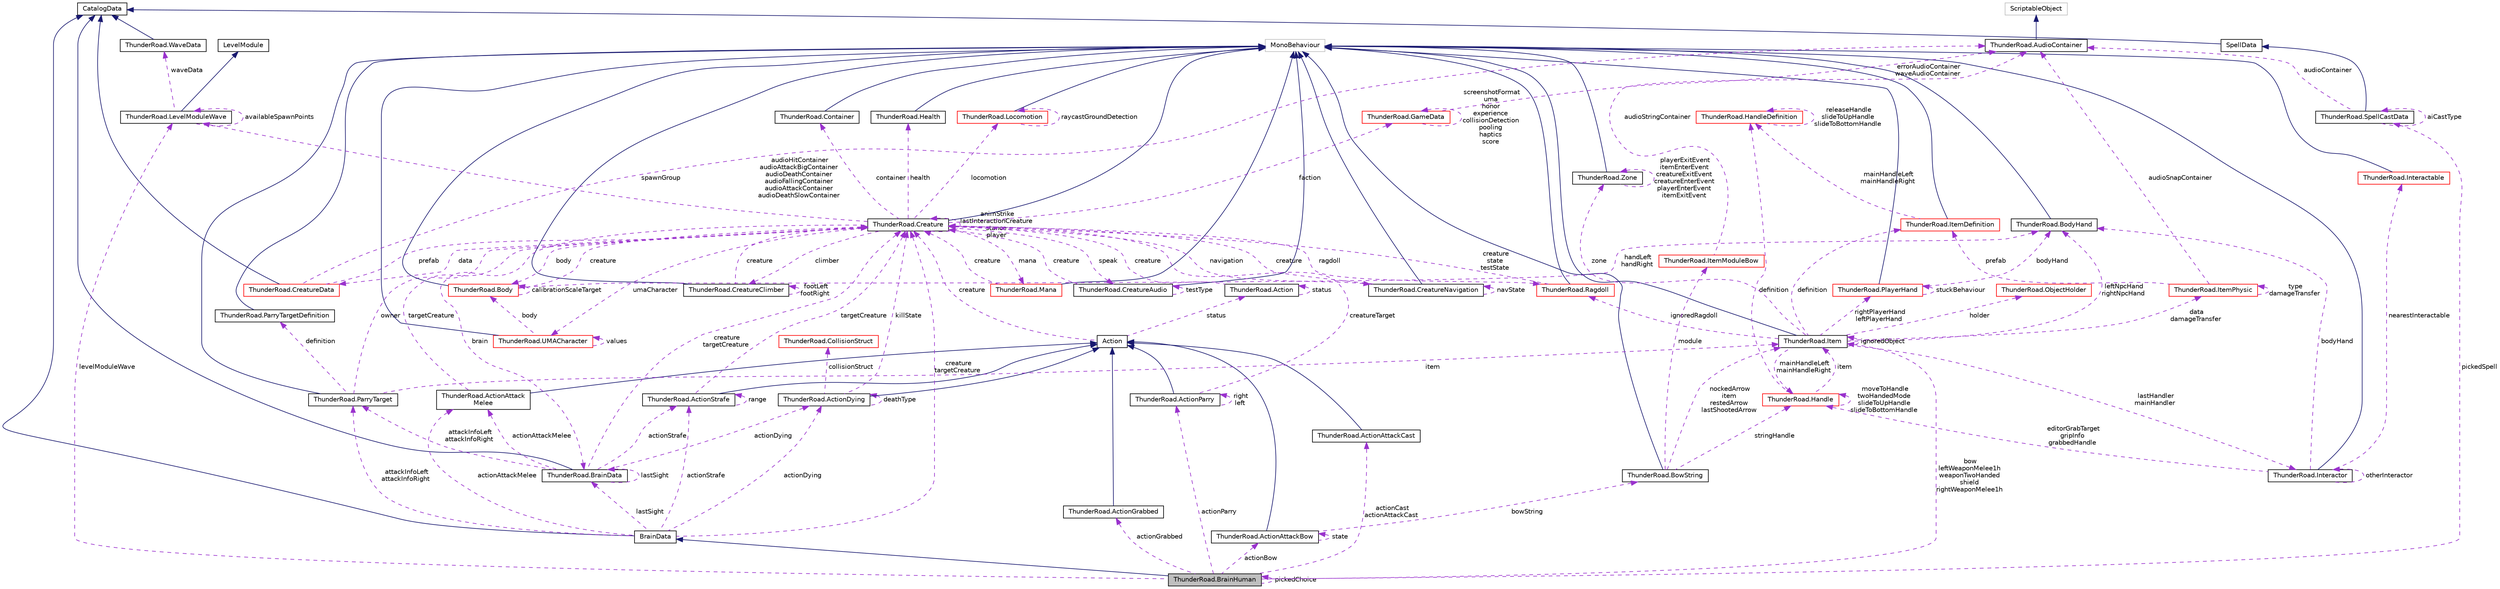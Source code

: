 digraph "ThunderRoad.BrainHuman"
{
 // LATEX_PDF_SIZE
  edge [fontname="Helvetica",fontsize="10",labelfontname="Helvetica",labelfontsize="10"];
  node [fontname="Helvetica",fontsize="10",shape=record];
  Node1 [label="ThunderRoad.BrainHuman",height=0.2,width=0.4,color="black", fillcolor="grey75", style="filled", fontcolor="black",tooltip="Class BrainHuman. Implements the ThunderRoad.BrainData"];
  Node2 -> Node1 [dir="back",color="midnightblue",fontsize="10",style="solid",fontname="Helvetica"];
  Node2 [label="BrainData",height=0.2,width=0.4,color="black", fillcolor="white", style="filled",URL="$class_thunder_road_1_1_brain_data.html",tooltip="Class BrainData. Implements the ThunderRoad.CatalogData"];
  Node3 -> Node2 [dir="back",color="midnightblue",fontsize="10",style="solid",fontname="Helvetica"];
  Node3 [label="CatalogData",height=0.2,width=0.4,color="black", fillcolor="white", style="filled",URL="$class_thunder_road_1_1_catalog_data.html",tooltip="Class CatalogData."];
  Node4 -> Node2 [dir="back",color="darkorchid3",fontsize="10",style="dashed",label=" actionDying" ,fontname="Helvetica"];
  Node4 [label="ThunderRoad.ActionDying",height=0.2,width=0.4,color="black", fillcolor="white", style="filled",URL="$class_thunder_road_1_1_action_dying.html",tooltip="Class ActionDying. Implements the ThunderRoad.Action"];
  Node5 -> Node4 [dir="back",color="midnightblue",fontsize="10",style="solid",fontname="Helvetica"];
  Node5 [label="Action",height=0.2,width=0.4,color="black", fillcolor="white", style="filled",URL="$class_thunder_road_1_1_action.html",tooltip="Class Action."];
  Node6 -> Node5 [dir="back",color="darkorchid3",fontsize="10",style="dashed",label=" creature" ,fontname="Helvetica"];
  Node6 [label="ThunderRoad.Creature",height=0.2,width=0.4,color="black", fillcolor="white", style="filled",URL="$class_thunder_road_1_1_creature.html",tooltip="Class Creature. Implements the UnityEngine.MonoBehaviour"];
  Node7 -> Node6 [dir="back",color="midnightblue",fontsize="10",style="solid",fontname="Helvetica"];
  Node7 [label="MonoBehaviour",height=0.2,width=0.4,color="grey75", fillcolor="white", style="filled",tooltip=" "];
  Node8 -> Node6 [dir="back",color="darkorchid3",fontsize="10",style="dashed",label=" climber" ,fontname="Helvetica"];
  Node8 [label="ThunderRoad.CreatureClimber",height=0.2,width=0.4,color="black", fillcolor="white", style="filled",URL="$class_thunder_road_1_1_creature_climber.html",tooltip="Class CreatureClimber. Implements the UnityEngine.MonoBehaviour"];
  Node7 -> Node8 [dir="back",color="midnightblue",fontsize="10",style="solid",fontname="Helvetica"];
  Node8 -> Node8 [dir="back",color="darkorchid3",fontsize="10",style="dashed",label=" footLeft\nfootRight" ,fontname="Helvetica"];
  Node6 -> Node8 [dir="back",color="darkorchid3",fontsize="10",style="dashed",label=" creature" ,fontname="Helvetica"];
  Node9 -> Node6 [dir="back",color="darkorchid3",fontsize="10",style="dashed",label=" health" ,fontname="Helvetica"];
  Node9 [label="ThunderRoad.Health",height=0.2,width=0.4,color="black", fillcolor="white", style="filled",URL="$class_thunder_road_1_1_health.html",tooltip="Class Health. Implements the UnityEngine.MonoBehaviour"];
  Node7 -> Node9 [dir="back",color="midnightblue",fontsize="10",style="solid",fontname="Helvetica"];
  Node10 -> Node6 [dir="back",color="darkorchid3",fontsize="10",style="dashed",label=" faction" ,fontname="Helvetica"];
  Node10 [label="ThunderRoad.GameData",height=0.2,width=0.4,color="red", fillcolor="white", style="filled",URL="$class_thunder_road_1_1_game_data.html",tooltip="Class GameData."];
  Node10 -> Node10 [dir="back",color="darkorchid3",fontsize="10",style="dashed",label=" screenshotFormat\numa\nhonor\nexperience\ncollisionDetection\npooling\nhaptics\nscore" ,fontname="Helvetica"];
  Node13 -> Node10 [dir="back",color="darkorchid3",fontsize="10",style="dashed",label=" errorAudioContainer\nwaveAudioContainer" ,fontname="Helvetica"];
  Node13 [label="ThunderRoad.AudioContainer",height=0.2,width=0.4,color="black", fillcolor="white", style="filled",URL="$class_thunder_road_1_1_audio_container.html",tooltip="Class AudioContainer. Implements the UnityEngine.ScriptableObject"];
  Node14 -> Node13 [dir="back",color="midnightblue",fontsize="10",style="solid",fontname="Helvetica"];
  Node14 [label="ScriptableObject",height=0.2,width=0.4,color="grey75", fillcolor="white", style="filled",tooltip=" "];
  Node15 -> Node6 [dir="back",color="darkorchid3",fontsize="10",style="dashed",label=" spawnGroup" ,fontname="Helvetica"];
  Node15 [label="ThunderRoad.LevelModuleWave",height=0.2,width=0.4,color="black", fillcolor="white", style="filled",URL="$class_thunder_road_1_1_level_module_wave.html",tooltip="Class LevelModuleWave. Implements the ThunderRoad.LevelModule"];
  Node16 -> Node15 [dir="back",color="midnightblue",fontsize="10",style="solid",fontname="Helvetica"];
  Node16 [label="LevelModule",height=0.2,width=0.4,color="black", fillcolor="white", style="filled",URL="$class_thunder_road_1_1_level_module.html",tooltip="Class LevelModule."];
  Node15 -> Node15 [dir="back",color="darkorchid3",fontsize="10",style="dashed",label=" availableSpawnPoints" ,fontname="Helvetica"];
  Node17 -> Node15 [dir="back",color="darkorchid3",fontsize="10",style="dashed",label=" waveData" ,fontname="Helvetica"];
  Node17 [label="ThunderRoad.WaveData",height=0.2,width=0.4,color="black", fillcolor="white", style="filled",URL="$class_thunder_road_1_1_wave_data.html",tooltip="Class WaveData. Implements the ThunderRoad.CatalogData"];
  Node3 -> Node17 [dir="back",color="midnightblue",fontsize="10",style="solid",fontname="Helvetica"];
  Node18 -> Node6 [dir="back",color="darkorchid3",fontsize="10",style="dashed",label=" data" ,fontname="Helvetica"];
  Node18 [label="ThunderRoad.CreatureData",height=0.2,width=0.4,color="red", fillcolor="white", style="filled",URL="$class_thunder_road_1_1_creature_data.html",tooltip="Class CreatureData. Implements the ThunderRoad.CatalogData"];
  Node3 -> Node18 [dir="back",color="midnightblue",fontsize="10",style="solid",fontname="Helvetica"];
  Node13 -> Node18 [dir="back",color="darkorchid3",fontsize="10",style="dashed",label=" audioHitContainer\naudioAttackBigContainer\naudioDeathContainer\naudioFallingContainer\naudioAttackContainer\naudioDeathSlowContainer" ,fontname="Helvetica"];
  Node6 -> Node18 [dir="back",color="darkorchid3",fontsize="10",style="dashed",label=" prefab" ,fontname="Helvetica"];
  Node23 -> Node6 [dir="back",color="darkorchid3",fontsize="10",style="dashed",label=" locomotion" ,fontname="Helvetica"];
  Node23 [label="ThunderRoad.Locomotion",height=0.2,width=0.4,color="red", fillcolor="white", style="filled",URL="$class_thunder_road_1_1_locomotion.html",tooltip="Class Locomotion. Implements the UnityEngine.MonoBehaviour"];
  Node7 -> Node23 [dir="back",color="midnightblue",fontsize="10",style="solid",fontname="Helvetica"];
  Node23 -> Node23 [dir="back",color="darkorchid3",fontsize="10",style="dashed",label=" raycastGroundDetection" ,fontname="Helvetica"];
  Node52 -> Node6 [dir="back",color="darkorchid3",fontsize="10",style="dashed",label=" ragdoll" ,fontname="Helvetica"];
  Node52 [label="ThunderRoad.Ragdoll",height=0.2,width=0.4,color="red", fillcolor="white", style="filled",URL="$class_thunder_road_1_1_ragdoll.html",tooltip="Class Ragdoll. Implements the UnityEngine.MonoBehaviour"];
  Node7 -> Node52 [dir="back",color="midnightblue",fontsize="10",style="solid",fontname="Helvetica"];
  Node6 -> Node52 [dir="back",color="darkorchid3",fontsize="10",style="dashed",label=" creature\nstate\ntestState" ,fontname="Helvetica"];
  Node81 -> Node6 [dir="back",color="darkorchid3",fontsize="10",style="dashed",label=" body" ,fontname="Helvetica"];
  Node81 [label="ThunderRoad.Body",height=0.2,width=0.4,color="red", fillcolor="white", style="filled",URL="$class_thunder_road_1_1_body.html",tooltip="Class Body. Implements the UnityEngine.MonoBehaviour"];
  Node7 -> Node81 [dir="back",color="midnightblue",fontsize="10",style="solid",fontname="Helvetica"];
  Node81 -> Node81 [dir="back",color="darkorchid3",fontsize="10",style="dashed",label=" calibrationScaleTarget" ,fontname="Helvetica"];
  Node6 -> Node81 [dir="back",color="darkorchid3",fontsize="10",style="dashed",label=" creature" ,fontname="Helvetica"];
  Node48 -> Node81 [dir="back",color="darkorchid3",fontsize="10",style="dashed",label=" handLeft\nhandRight" ,fontname="Helvetica"];
  Node48 [label="ThunderRoad.BodyHand",height=0.2,width=0.4,color="black", fillcolor="white", style="filled",URL="$class_thunder_road_1_1_body_hand.html",tooltip="Class BodyHand. Implements the UnityEngine.MonoBehaviour"];
  Node7 -> Node48 [dir="back",color="midnightblue",fontsize="10",style="solid",fontname="Helvetica"];
  Node85 -> Node6 [dir="back",color="darkorchid3",fontsize="10",style="dashed",label=" speak" ,fontname="Helvetica"];
  Node85 [label="ThunderRoad.CreatureAudio",height=0.2,width=0.4,color="black", fillcolor="white", style="filled",URL="$class_thunder_road_1_1_creature_audio.html",tooltip="Class CreatureAudio. Implements the UnityEngine.MonoBehaviour"];
  Node7 -> Node85 [dir="back",color="midnightblue",fontsize="10",style="solid",fontname="Helvetica"];
  Node85 -> Node85 [dir="back",color="darkorchid3",fontsize="10",style="dashed",label=" testType" ,fontname="Helvetica"];
  Node6 -> Node85 [dir="back",color="darkorchid3",fontsize="10",style="dashed",label=" creature" ,fontname="Helvetica"];
  Node6 -> Node6 [dir="back",color="darkorchid3",fontsize="10",style="dashed",label=" animStrike\nlastInteractionCreature\nstance\nplayer" ,fontname="Helvetica"];
  Node45 -> Node6 [dir="back",color="darkorchid3",fontsize="10",style="dashed",label=" mana" ,fontname="Helvetica"];
  Node45 [label="ThunderRoad.Mana",height=0.2,width=0.4,color="red", fillcolor="white", style="filled",URL="$class_thunder_road_1_1_mana.html",tooltip="Class Mana. Implements the UnityEngine.MonoBehaviour"];
  Node7 -> Node45 [dir="back",color="midnightblue",fontsize="10",style="solid",fontname="Helvetica"];
  Node6 -> Node45 [dir="back",color="darkorchid3",fontsize="10",style="dashed",label=" creature" ,fontname="Helvetica"];
  Node86 -> Node6 [dir="back",color="darkorchid3",fontsize="10",style="dashed",label=" umaCharacter" ,fontname="Helvetica"];
  Node86 [label="ThunderRoad.UMACharacter",height=0.2,width=0.4,color="red", fillcolor="white", style="filled",URL="$class_thunder_road_1_1_u_m_a_character.html",tooltip="Class UMACharacter. Implements the UnityEngine.MonoBehaviour"];
  Node7 -> Node86 [dir="back",color="midnightblue",fontsize="10",style="solid",fontname="Helvetica"];
  Node81 -> Node86 [dir="back",color="darkorchid3",fontsize="10",style="dashed",label=" body" ,fontname="Helvetica"];
  Node86 -> Node86 [dir="back",color="darkorchid3",fontsize="10",style="dashed",label=" values" ,fontname="Helvetica"];
  Node87 -> Node6 [dir="back",color="darkorchid3",fontsize="10",style="dashed",label=" container" ,fontname="Helvetica"];
  Node87 [label="ThunderRoad.Container",height=0.2,width=0.4,color="black", fillcolor="white", style="filled",URL="$class_thunder_road_1_1_container.html",tooltip="Class Container. Implements the UnityEngine.MonoBehaviour"];
  Node7 -> Node87 [dir="back",color="midnightblue",fontsize="10",style="solid",fontname="Helvetica"];
  Node88 -> Node6 [dir="back",color="darkorchid3",fontsize="10",style="dashed",label=" brain" ,fontname="Helvetica"];
  Node88 [label="ThunderRoad.BrainData",height=0.2,width=0.4,color="black", fillcolor="white", style="filled",URL="$class_thunder_road_1_1_brain_data.html",tooltip="Class BrainData. Implements the ThunderRoad.CatalogData"];
  Node3 -> Node88 [dir="back",color="midnightblue",fontsize="10",style="solid",fontname="Helvetica"];
  Node4 -> Node88 [dir="back",color="darkorchid3",fontsize="10",style="dashed",label=" actionDying" ,fontname="Helvetica"];
  Node89 -> Node88 [dir="back",color="darkorchid3",fontsize="10",style="dashed",label=" attackInfoLeft\nattackInfoRight" ,fontname="Helvetica"];
  Node89 [label="ThunderRoad.ParryTarget",height=0.2,width=0.4,color="black", fillcolor="white", style="filled",URL="$class_thunder_road_1_1_parry_target.html",tooltip="Class ParryTarget. Implements the UnityEngine.MonoBehaviour"];
  Node7 -> Node89 [dir="back",color="midnightblue",fontsize="10",style="solid",fontname="Helvetica"];
  Node90 -> Node89 [dir="back",color="darkorchid3",fontsize="10",style="dashed",label=" definition" ,fontname="Helvetica"];
  Node90 [label="ThunderRoad.ParryTargetDefinition",height=0.2,width=0.4,color="black", fillcolor="white", style="filled",URL="$class_thunder_road_1_1_parry_target_definition.html",tooltip="Class ParryTargetDefinition. Implements the UnityEngine.MonoBehaviour"];
  Node7 -> Node90 [dir="back",color="midnightblue",fontsize="10",style="solid",fontname="Helvetica"];
  Node6 -> Node89 [dir="back",color="darkorchid3",fontsize="10",style="dashed",label=" owner" ,fontname="Helvetica"];
  Node26 -> Node89 [dir="back",color="darkorchid3",fontsize="10",style="dashed",label=" item" ,fontname="Helvetica"];
  Node26 [label="ThunderRoad.Item",height=0.2,width=0.4,color="black", fillcolor="white", style="filled",URL="$class_thunder_road_1_1_item.html",tooltip="Class Item. Implements the UnityEngine.MonoBehaviour"];
  Node7 -> Node26 [dir="back",color="midnightblue",fontsize="10",style="solid",fontname="Helvetica"];
  Node27 -> Node26 [dir="back",color="darkorchid3",fontsize="10",style="dashed",label=" lastHandler\nmainHandler" ,fontname="Helvetica"];
  Node27 [label="ThunderRoad.Interactor",height=0.2,width=0.4,color="black", fillcolor="white", style="filled",URL="$class_thunder_road_1_1_interactor.html",tooltip="Class Interactor. Implements the UnityEngine.MonoBehaviour"];
  Node7 -> Node27 [dir="back",color="midnightblue",fontsize="10",style="solid",fontname="Helvetica"];
  Node27 -> Node27 [dir="back",color="darkorchid3",fontsize="10",style="dashed",label=" otherInteractor" ,fontname="Helvetica"];
  Node28 -> Node27 [dir="back",color="darkorchid3",fontsize="10",style="dashed",label=" editorGrabTarget\ngripInfo\ngrabbedHandle" ,fontname="Helvetica"];
  Node28 [label="ThunderRoad.Handle",height=0.2,width=0.4,color="red", fillcolor="white", style="filled",URL="$class_thunder_road_1_1_handle.html",tooltip="Class Handle. Implements the ThunderRoad.Interactable"];
  Node35 -> Node28 [dir="back",color="darkorchid3",fontsize="10",style="dashed",label=" definition" ,fontname="Helvetica"];
  Node35 [label="ThunderRoad.HandleDefinition",height=0.2,width=0.4,color="red", fillcolor="white", style="filled",URL="$class_thunder_road_1_1_handle_definition.html",tooltip="Class HandleDefinition. Implements the ThunderRoad.InteractableDefinition"];
  Node35 -> Node35 [dir="back",color="darkorchid3",fontsize="10",style="dashed",label=" releaseHandle\nslideToUpHandle\nslideToBottomHandle" ,fontname="Helvetica"];
  Node28 -> Node28 [dir="back",color="darkorchid3",fontsize="10",style="dashed",label=" moveToHandle\ntwoHandedMode\nslideToUpHandle\nslideToBottomHandle" ,fontname="Helvetica"];
  Node26 -> Node28 [dir="back",color="darkorchid3",fontsize="10",style="dashed",label=" item" ,fontname="Helvetica"];
  Node49 -> Node27 [dir="back",color="darkorchid3",fontsize="10",style="dashed",label=" nearestInteractable" ,fontname="Helvetica"];
  Node49 [label="ThunderRoad.Interactable",height=0.2,width=0.4,color="red", fillcolor="white", style="filled",URL="$class_thunder_road_1_1_interactable.html",tooltip="Class Interactable. Implements the UnityEngine.MonoBehaviour"];
  Node7 -> Node49 [dir="back",color="midnightblue",fontsize="10",style="solid",fontname="Helvetica"];
  Node48 -> Node27 [dir="back",color="darkorchid3",fontsize="10",style="dashed",label=" bodyHand" ,fontname="Helvetica"];
  Node50 -> Node26 [dir="back",color="darkorchid3",fontsize="10",style="dashed",label=" definition" ,fontname="Helvetica"];
  Node50 [label="ThunderRoad.ItemDefinition",height=0.2,width=0.4,color="red", fillcolor="white", style="filled",URL="$class_thunder_road_1_1_item_definition.html",tooltip="Class ItemDefinition. Implements the UnityEngine.MonoBehaviour"];
  Node7 -> Node50 [dir="back",color="midnightblue",fontsize="10",style="solid",fontname="Helvetica"];
  Node35 -> Node50 [dir="back",color="darkorchid3",fontsize="10",style="dashed",label=" mainHandleLeft\nmainHandleRight" ,fontname="Helvetica"];
  Node52 -> Node26 [dir="back",color="darkorchid3",fontsize="10",style="dashed",label=" ignoredRagdoll" ,fontname="Helvetica"];
  Node67 -> Node26 [dir="back",color="darkorchid3",fontsize="10",style="dashed",label=" data\ndamageTransfer" ,fontname="Helvetica"];
  Node67 [label="ThunderRoad.ItemPhysic",height=0.2,width=0.4,color="red", fillcolor="white", style="filled",URL="$class_thunder_road_1_1_item_physic.html",tooltip="Class ItemPhysic. Implements the ThunderRoad.ItemData"];
  Node50 -> Node67 [dir="back",color="darkorchid3",fontsize="10",style="dashed",label=" prefab" ,fontname="Helvetica"];
  Node13 -> Node67 [dir="back",color="darkorchid3",fontsize="10",style="dashed",label=" audioSnapContainer" ,fontname="Helvetica"];
  Node67 -> Node67 [dir="back",color="darkorchid3",fontsize="10",style="dashed",label=" type\ndamageTransfer" ,fontname="Helvetica"];
  Node71 -> Node26 [dir="back",color="darkorchid3",fontsize="10",style="dashed",label=" holder" ,fontname="Helvetica"];
  Node71 [label="ThunderRoad.ObjectHolder",height=0.2,width=0.4,color="red", fillcolor="white", style="filled",URL="$class_thunder_road_1_1_object_holder.html",tooltip="Class ObjectHolder. Implements the ThunderRoad.Interactable"];
  Node28 -> Node26 [dir="back",color="darkorchid3",fontsize="10",style="dashed",label=" mainHandleLeft\nmainHandleRight" ,fontname="Helvetica"];
  Node26 -> Node26 [dir="back",color="darkorchid3",fontsize="10",style="dashed",label=" ignoredObject" ,fontname="Helvetica"];
  Node72 -> Node26 [dir="back",color="darkorchid3",fontsize="10",style="dashed",label=" zone" ,fontname="Helvetica"];
  Node72 [label="ThunderRoad.Zone",height=0.2,width=0.4,color="black", fillcolor="white", style="filled",URL="$class_thunder_road_1_1_zone.html",tooltip="Class Zone. Implements the UnityEngine.MonoBehaviour"];
  Node7 -> Node72 [dir="back",color="midnightblue",fontsize="10",style="solid",fontname="Helvetica"];
  Node72 -> Node72 [dir="back",color="darkorchid3",fontsize="10",style="dashed",label=" playerExitEvent\nitemEnterEvent\ncreatureExitEvent\ncreatureEnterEvent\nplayerEnterEvent\nitemExitEvent" ,fontname="Helvetica"];
  Node48 -> Node26 [dir="back",color="darkorchid3",fontsize="10",style="dashed",label=" leftNpcHand\nrightNpcHand" ,fontname="Helvetica"];
  Node73 -> Node26 [dir="back",color="darkorchid3",fontsize="10",style="dashed",label=" rightPlayerHand\nleftPlayerHand" ,fontname="Helvetica"];
  Node73 [label="ThunderRoad.PlayerHand",height=0.2,width=0.4,color="red", fillcolor="white", style="filled",URL="$class_thunder_road_1_1_player_hand.html",tooltip="Class PlayerHand. Implements the UnityEngine.MonoBehaviour"];
  Node7 -> Node73 [dir="back",color="midnightblue",fontsize="10",style="solid",fontname="Helvetica"];
  Node48 -> Node73 [dir="back",color="darkorchid3",fontsize="10",style="dashed",label=" bodyHand" ,fontname="Helvetica"];
  Node73 -> Node73 [dir="back",color="darkorchid3",fontsize="10",style="dashed",label=" stuckBehaviour" ,fontname="Helvetica"];
  Node91 -> Node88 [dir="back",color="darkorchid3",fontsize="10",style="dashed",label=" actionAttackMelee" ,fontname="Helvetica"];
  Node91 [label="ThunderRoad.ActionAttack\lMelee",height=0.2,width=0.4,color="black", fillcolor="white", style="filled",URL="$class_thunder_road_1_1_action_attack_melee.html",tooltip="Class ActionAttackMelee. Implements the ThunderRoad.Action"];
  Node5 -> Node91 [dir="back",color="midnightblue",fontsize="10",style="solid",fontname="Helvetica"];
  Node6 -> Node91 [dir="back",color="darkorchid3",fontsize="10",style="dashed",label=" targetCreature" ,fontname="Helvetica"];
  Node6 -> Node88 [dir="back",color="darkorchid3",fontsize="10",style="dashed",label=" creature\ntargetCreature" ,fontname="Helvetica"];
  Node88 -> Node88 [dir="back",color="darkorchid3",fontsize="10",style="dashed",label=" lastSight" ,fontname="Helvetica"];
  Node92 -> Node88 [dir="back",color="darkorchid3",fontsize="10",style="dashed",label=" actionStrafe" ,fontname="Helvetica"];
  Node92 [label="ThunderRoad.ActionStrafe",height=0.2,width=0.4,color="black", fillcolor="white", style="filled",URL="$class_thunder_road_1_1_action_strafe.html",tooltip="Class ActionStrafe. Implements the ThunderRoad.Action"];
  Node5 -> Node92 [dir="back",color="midnightblue",fontsize="10",style="solid",fontname="Helvetica"];
  Node6 -> Node92 [dir="back",color="darkorchid3",fontsize="10",style="dashed",label=" targetCreature" ,fontname="Helvetica"];
  Node92 -> Node92 [dir="back",color="darkorchid3",fontsize="10",style="dashed",label=" range" ,fontname="Helvetica"];
  Node93 -> Node6 [dir="back",color="darkorchid3",fontsize="10",style="dashed",label=" navigation" ,fontname="Helvetica"];
  Node93 [label="ThunderRoad.CreatureNavigation",height=0.2,width=0.4,color="black", fillcolor="white", style="filled",URL="$class_thunder_road_1_1_creature_navigation.html",tooltip="Class CreatureNavigation. Implements the UnityEngine.MonoBehaviour"];
  Node7 -> Node93 [dir="back",color="midnightblue",fontsize="10",style="solid",fontname="Helvetica"];
  Node6 -> Node93 [dir="back",color="darkorchid3",fontsize="10",style="dashed",label=" creature" ,fontname="Helvetica"];
  Node93 -> Node93 [dir="back",color="darkorchid3",fontsize="10",style="dashed",label=" navState" ,fontname="Helvetica"];
  Node94 -> Node5 [dir="back",color="darkorchid3",fontsize="10",style="dashed",label=" status" ,fontname="Helvetica"];
  Node94 [label="ThunderRoad.Action",height=0.2,width=0.4,color="black", fillcolor="white", style="filled",URL="$class_thunder_road_1_1_action.html",tooltip="Class Action."];
  Node6 -> Node94 [dir="back",color="darkorchid3",fontsize="10",style="dashed",label=" creature" ,fontname="Helvetica"];
  Node94 -> Node94 [dir="back",color="darkorchid3",fontsize="10",style="dashed",label=" status" ,fontname="Helvetica"];
  Node4 -> Node4 [dir="back",color="darkorchid3",fontsize="10",style="dashed",label=" deathType" ,fontname="Helvetica"];
  Node55 -> Node4 [dir="back",color="darkorchid3",fontsize="10",style="dashed",label=" collisionStruct" ,fontname="Helvetica"];
  Node55 [label="ThunderRoad.CollisionStruct",height=0.2,width=0.4,color="red", fillcolor="white", style="filled",URL="$struct_thunder_road_1_1_collision_struct.html",tooltip="Struct CollisionStruct"];
  Node6 -> Node4 [dir="back",color="darkorchid3",fontsize="10",style="dashed",label=" killState" ,fontname="Helvetica"];
  Node89 -> Node2 [dir="back",color="darkorchid3",fontsize="10",style="dashed",label=" attackInfoLeft\nattackInfoRight" ,fontname="Helvetica"];
  Node91 -> Node2 [dir="back",color="darkorchid3",fontsize="10",style="dashed",label=" actionAttackMelee" ,fontname="Helvetica"];
  Node6 -> Node2 [dir="back",color="darkorchid3",fontsize="10",style="dashed",label=" creature\ntargetCreature" ,fontname="Helvetica"];
  Node88 -> Node2 [dir="back",color="darkorchid3",fontsize="10",style="dashed",label=" lastSight" ,fontname="Helvetica"];
  Node92 -> Node2 [dir="back",color="darkorchid3",fontsize="10",style="dashed",label=" actionStrafe" ,fontname="Helvetica"];
  Node15 -> Node1 [dir="back",color="darkorchid3",fontsize="10",style="dashed",label=" levelModuleWave" ,fontname="Helvetica"];
  Node95 -> Node1 [dir="back",color="darkorchid3",fontsize="10",style="dashed",label=" actionBow" ,fontname="Helvetica"];
  Node95 [label="ThunderRoad.ActionAttackBow",height=0.2,width=0.4,color="black", fillcolor="white", style="filled",URL="$class_thunder_road_1_1_action_attack_bow.html",tooltip="Class ActionAttackBow. Implements the ThunderRoad.Action"];
  Node5 -> Node95 [dir="back",color="midnightblue",fontsize="10",style="solid",fontname="Helvetica"];
  Node95 -> Node95 [dir="back",color="darkorchid3",fontsize="10",style="dashed",label=" state" ,fontname="Helvetica"];
  Node96 -> Node95 [dir="back",color="darkorchid3",fontsize="10",style="dashed",label=" bowString" ,fontname="Helvetica"];
  Node96 [label="ThunderRoad.BowString",height=0.2,width=0.4,color="black", fillcolor="white", style="filled",URL="$class_thunder_road_1_1_bow_string.html",tooltip="Class BowString. Implements the UnityEngine.MonoBehaviour"];
  Node7 -> Node96 [dir="back",color="midnightblue",fontsize="10",style="solid",fontname="Helvetica"];
  Node97 -> Node96 [dir="back",color="darkorchid3",fontsize="10",style="dashed",label=" module" ,fontname="Helvetica"];
  Node97 [label="ThunderRoad.ItemModuleBow",height=0.2,width=0.4,color="red", fillcolor="white", style="filled",URL="$class_thunder_road_1_1_item_module_bow.html",tooltip="Class ItemModuleBow. Implements the ThunderRoad.ItemModule"];
  Node13 -> Node97 [dir="back",color="darkorchid3",fontsize="10",style="dashed",label=" audioStringContainer" ,fontname="Helvetica"];
  Node28 -> Node96 [dir="back",color="darkorchid3",fontsize="10",style="dashed",label=" stringHandle" ,fontname="Helvetica"];
  Node26 -> Node96 [dir="back",color="darkorchid3",fontsize="10",style="dashed",label=" nockedArrow\nitem\nrestedArrow\nlastShootedArrow" ,fontname="Helvetica"];
  Node98 -> Node1 [dir="back",color="darkorchid3",fontsize="10",style="dashed",label=" actionCast\nactionAttackCast" ,fontname="Helvetica"];
  Node98 [label="ThunderRoad.ActionAttackCast",height=0.2,width=0.4,color="black", fillcolor="white", style="filled",URL="$class_thunder_road_1_1_action_attack_cast.html",tooltip="Class ActionAttackCast. Implements the ThunderRoad.Action"];
  Node5 -> Node98 [dir="back",color="midnightblue",fontsize="10",style="solid",fontname="Helvetica"];
  Node44 -> Node1 [dir="back",color="darkorchid3",fontsize="10",style="dashed",label=" pickedSpell" ,fontname="Helvetica"];
  Node44 [label="ThunderRoad.SpellCastData",height=0.2,width=0.4,color="black", fillcolor="white", style="filled",URL="$class_thunder_road_1_1_spell_cast_data.html",tooltip="Class SpellCastData. Implements the ThunderRoad.SpellData"];
  Node42 -> Node44 [dir="back",color="midnightblue",fontsize="10",style="solid",fontname="Helvetica"];
  Node42 [label="SpellData",height=0.2,width=0.4,color="black", fillcolor="white", style="filled",URL="$class_thunder_road_1_1_spell_data.html",tooltip="Class SpellData. Implements the ThunderRoad.CatalogData"];
  Node3 -> Node42 [dir="back",color="midnightblue",fontsize="10",style="solid",fontname="Helvetica"];
  Node13 -> Node44 [dir="back",color="darkorchid3",fontsize="10",style="dashed",label=" audioContainer" ,fontname="Helvetica"];
  Node44 -> Node44 [dir="back",color="darkorchid3",fontsize="10",style="dashed",label=" aiCastType" ,fontname="Helvetica"];
  Node1 -> Node1 [dir="back",color="darkorchid3",fontsize="10",style="dashed",label=" pickedChoice" ,fontname="Helvetica"];
  Node26 -> Node1 [dir="back",color="darkorchid3",fontsize="10",style="dashed",label=" bow\nleftWeaponMelee1h\nweaponTwoHanded\nshield\nrightWeaponMelee1h" ,fontname="Helvetica"];
  Node99 -> Node1 [dir="back",color="darkorchid3",fontsize="10",style="dashed",label=" actionGrabbed" ,fontname="Helvetica"];
  Node99 [label="ThunderRoad.ActionGrabbed",height=0.2,width=0.4,color="black", fillcolor="white", style="filled",URL="$class_thunder_road_1_1_action_grabbed.html",tooltip="Class ActionGrabbed. Implements the ThunderRoad.Action"];
  Node5 -> Node99 [dir="back",color="midnightblue",fontsize="10",style="solid",fontname="Helvetica"];
  Node100 -> Node1 [dir="back",color="darkorchid3",fontsize="10",style="dashed",label=" actionParry" ,fontname="Helvetica"];
  Node100 [label="ThunderRoad.ActionParry",height=0.2,width=0.4,color="black", fillcolor="white", style="filled",URL="$class_thunder_road_1_1_action_parry.html",tooltip="Class ActionParry. Implements the ThunderRoad.Action"];
  Node5 -> Node100 [dir="back",color="midnightblue",fontsize="10",style="solid",fontname="Helvetica"];
  Node6 -> Node100 [dir="back",color="darkorchid3",fontsize="10",style="dashed",label=" creatureTarget" ,fontname="Helvetica"];
  Node100 -> Node100 [dir="back",color="darkorchid3",fontsize="10",style="dashed",label=" right\nleft" ,fontname="Helvetica"];
}
